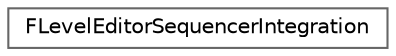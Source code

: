 digraph "Graphical Class Hierarchy"
{
 // INTERACTIVE_SVG=YES
 // LATEX_PDF_SIZE
  bgcolor="transparent";
  edge [fontname=Helvetica,fontsize=10,labelfontname=Helvetica,labelfontsize=10];
  node [fontname=Helvetica,fontsize=10,shape=box,height=0.2,width=0.4];
  rankdir="LR";
  Node0 [id="Node000000",label="FLevelEditorSequencerIntegration",height=0.2,width=0.4,color="grey40", fillcolor="white", style="filled",URL="$d5/d45/classFLevelEditorSequencerIntegration.html",tooltip=" "];
}
